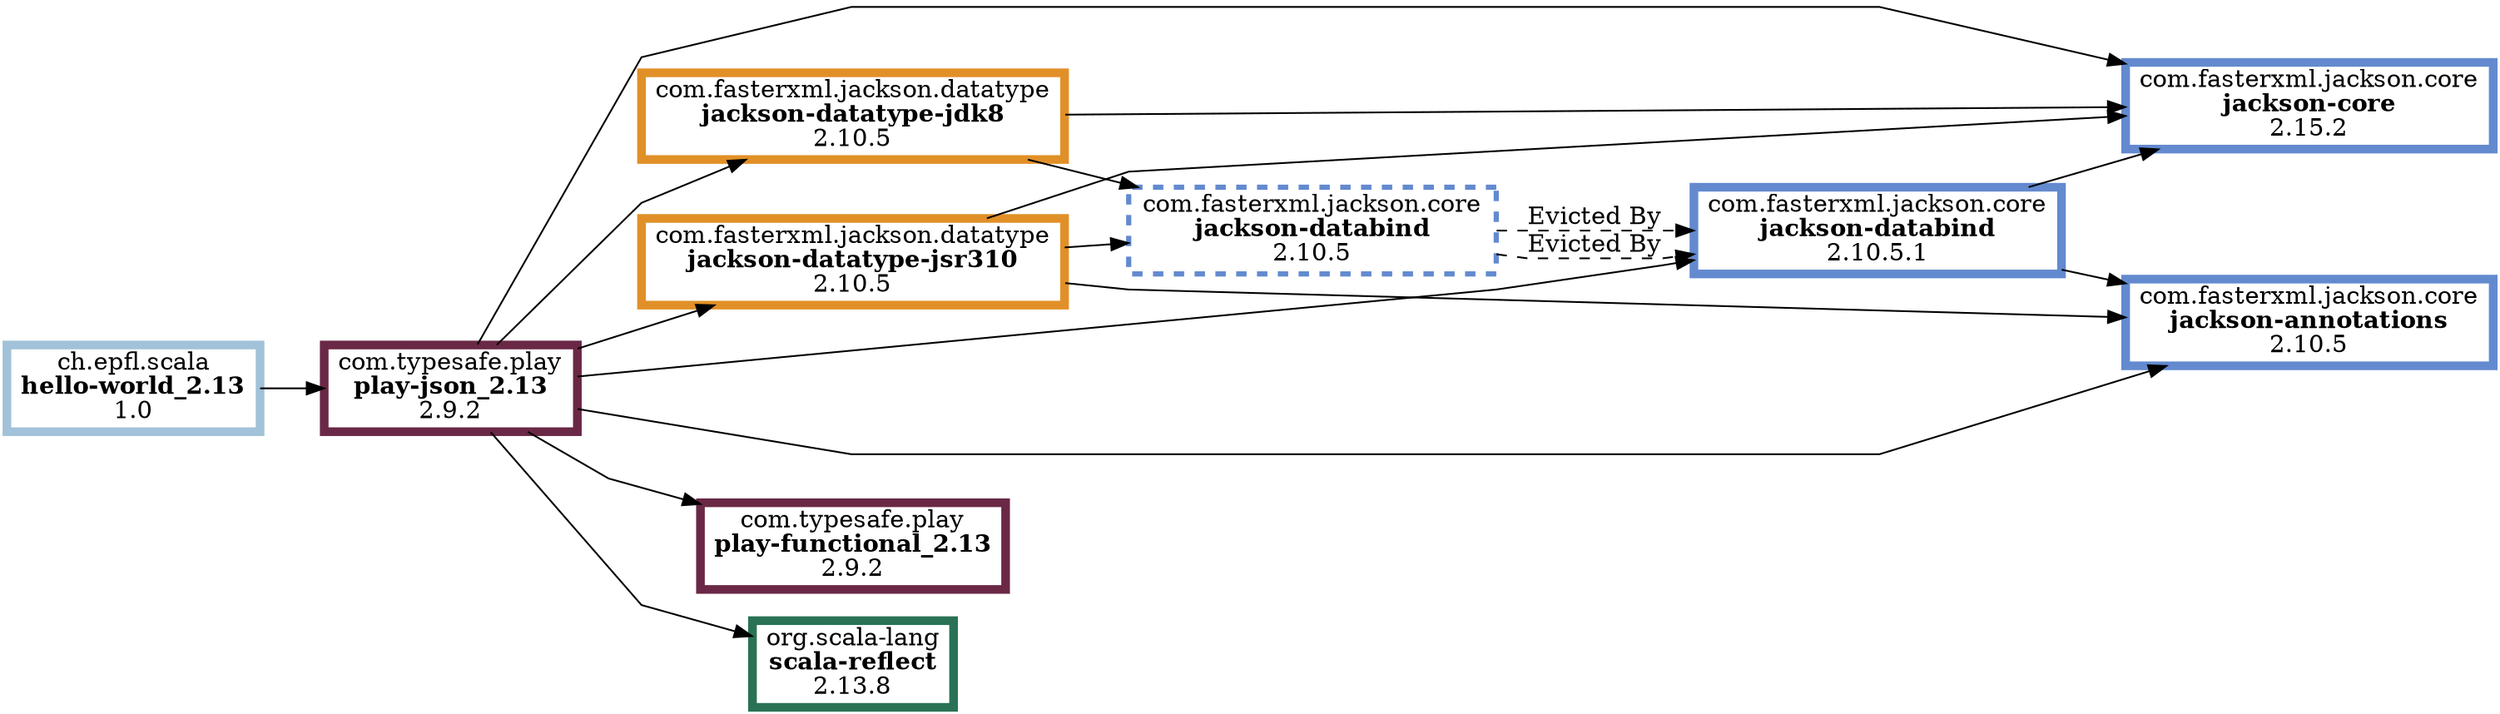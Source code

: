 digraph "dependency-graph" {
    graph[rankdir="LR"; splines=polyline]
    edge [
        arrowtail="none"
    ]
    "ch.epfl.scala:hello-world_2.13:1.0"[shape=box label=<ch.epfl.scala<BR/><B>hello-world_2.13</B><BR/>1.0> style="" penwidth="5" color="#A1C2D9"]
    "com.fasterxml.jackson.core:jackson-annotations:2.10.5"[shape=box label=<com.fasterxml.jackson.core<BR/><B>jackson-annotations</B><BR/>2.10.5> style="" penwidth="5" color="#638ACF"]
    "com.fasterxml.jackson.core:jackson-core:2.15.2"[shape=box label=<com.fasterxml.jackson.core<BR/><B>jackson-core</B><BR/>2.15.2> style="" penwidth="5" color="#638ACF"]
    "com.fasterxml.jackson.core:jackson-databind:2.10.5"[shape=box label=<com.fasterxml.jackson.core<BR/><B>jackson-databind</B><BR/>2.10.5> style="dashed" penwidth="3" color="#638ACF"]
    "com.fasterxml.jackson.core:jackson-databind:2.10.5"[shape=box label=<com.fasterxml.jackson.core<BR/><B>jackson-databind</B><BR/>2.10.5> style="dashed" penwidth="3" color="#638ACF"]
    "com.fasterxml.jackson.core:jackson-databind:2.10.5.1"[shape=box label=<com.fasterxml.jackson.core<BR/><B>jackson-databind</B><BR/>2.10.5.1> style="" penwidth="5" color="#638ACF"]
    "com.fasterxml.jackson.datatype:jackson-datatype-jdk8:2.10.5"[shape=box label=<com.fasterxml.jackson.datatype<BR/><B>jackson-datatype-jdk8</B><BR/>2.10.5> style="" penwidth="5" color="#E19027"]
    "com.fasterxml.jackson.datatype:jackson-datatype-jsr310:2.10.5"[shape=box label=<com.fasterxml.jackson.datatype<BR/><B>jackson-datatype-jsr310</B><BR/>2.10.5> style="" penwidth="5" color="#E19027"]
    "com.typesafe.play:play-functional_2.13:2.9.2"[shape=box label=<com.typesafe.play<BR/><B>play-functional_2.13</B><BR/>2.9.2> style="" penwidth="5" color="#6A2846"]
    "com.typesafe.play:play-json_2.13:2.9.2"[shape=box label=<com.typesafe.play<BR/><B>play-json_2.13</B><BR/>2.9.2> style="" penwidth="5" color="#6A2846"]
    "org.scala-lang:scala-reflect:2.13.8"[shape=box label=<org.scala-lang<BR/><B>scala-reflect</B><BR/>2.13.8> style="" penwidth="5" color="#2A7255"]
    "ch.epfl.scala:hello-world_2.13:1.0" -> "com.typesafe.play:play-json_2.13:2.9.2"
    "com.fasterxml.jackson.core:jackson-databind:2.10.5" -> "com.fasterxml.jackson.core:jackson-databind:2.10.5.1" [label="Evicted By" style="dashed"]
    "com.fasterxml.jackson.core:jackson-databind:2.10.5" -> "com.fasterxml.jackson.core:jackson-databind:2.10.5.1" [label="Evicted By" style="dashed"]
    "com.fasterxml.jackson.core:jackson-databind:2.10.5.1" -> "com.fasterxml.jackson.core:jackson-annotations:2.10.5"
    "com.fasterxml.jackson.core:jackson-databind:2.10.5.1" -> "com.fasterxml.jackson.core:jackson-core:2.15.2"
    "com.fasterxml.jackson.datatype:jackson-datatype-jdk8:2.10.5" -> "com.fasterxml.jackson.core:jackson-core:2.15.2"
    "com.fasterxml.jackson.datatype:jackson-datatype-jdk8:2.10.5" -> "com.fasterxml.jackson.core:jackson-databind:2.10.5"
    "com.fasterxml.jackson.datatype:jackson-datatype-jsr310:2.10.5" -> "com.fasterxml.jackson.core:jackson-annotations:2.10.5"
    "com.fasterxml.jackson.datatype:jackson-datatype-jsr310:2.10.5" -> "com.fasterxml.jackson.core:jackson-core:2.15.2"
    "com.fasterxml.jackson.datatype:jackson-datatype-jsr310:2.10.5" -> "com.fasterxml.jackson.core:jackson-databind:2.10.5"
    "com.typesafe.play:play-json_2.13:2.9.2" -> "com.fasterxml.jackson.core:jackson-annotations:2.10.5"
    "com.typesafe.play:play-json_2.13:2.9.2" -> "com.fasterxml.jackson.core:jackson-core:2.15.2"
    "com.typesafe.play:play-json_2.13:2.9.2" -> "com.fasterxml.jackson.core:jackson-databind:2.10.5.1"
    "com.typesafe.play:play-json_2.13:2.9.2" -> "com.fasterxml.jackson.datatype:jackson-datatype-jdk8:2.10.5"
    "com.typesafe.play:play-json_2.13:2.9.2" -> "com.fasterxml.jackson.datatype:jackson-datatype-jsr310:2.10.5"
    "com.typesafe.play:play-json_2.13:2.9.2" -> "com.typesafe.play:play-functional_2.13:2.9.2"
    "com.typesafe.play:play-json_2.13:2.9.2" -> "org.scala-lang:scala-reflect:2.13.8"
}